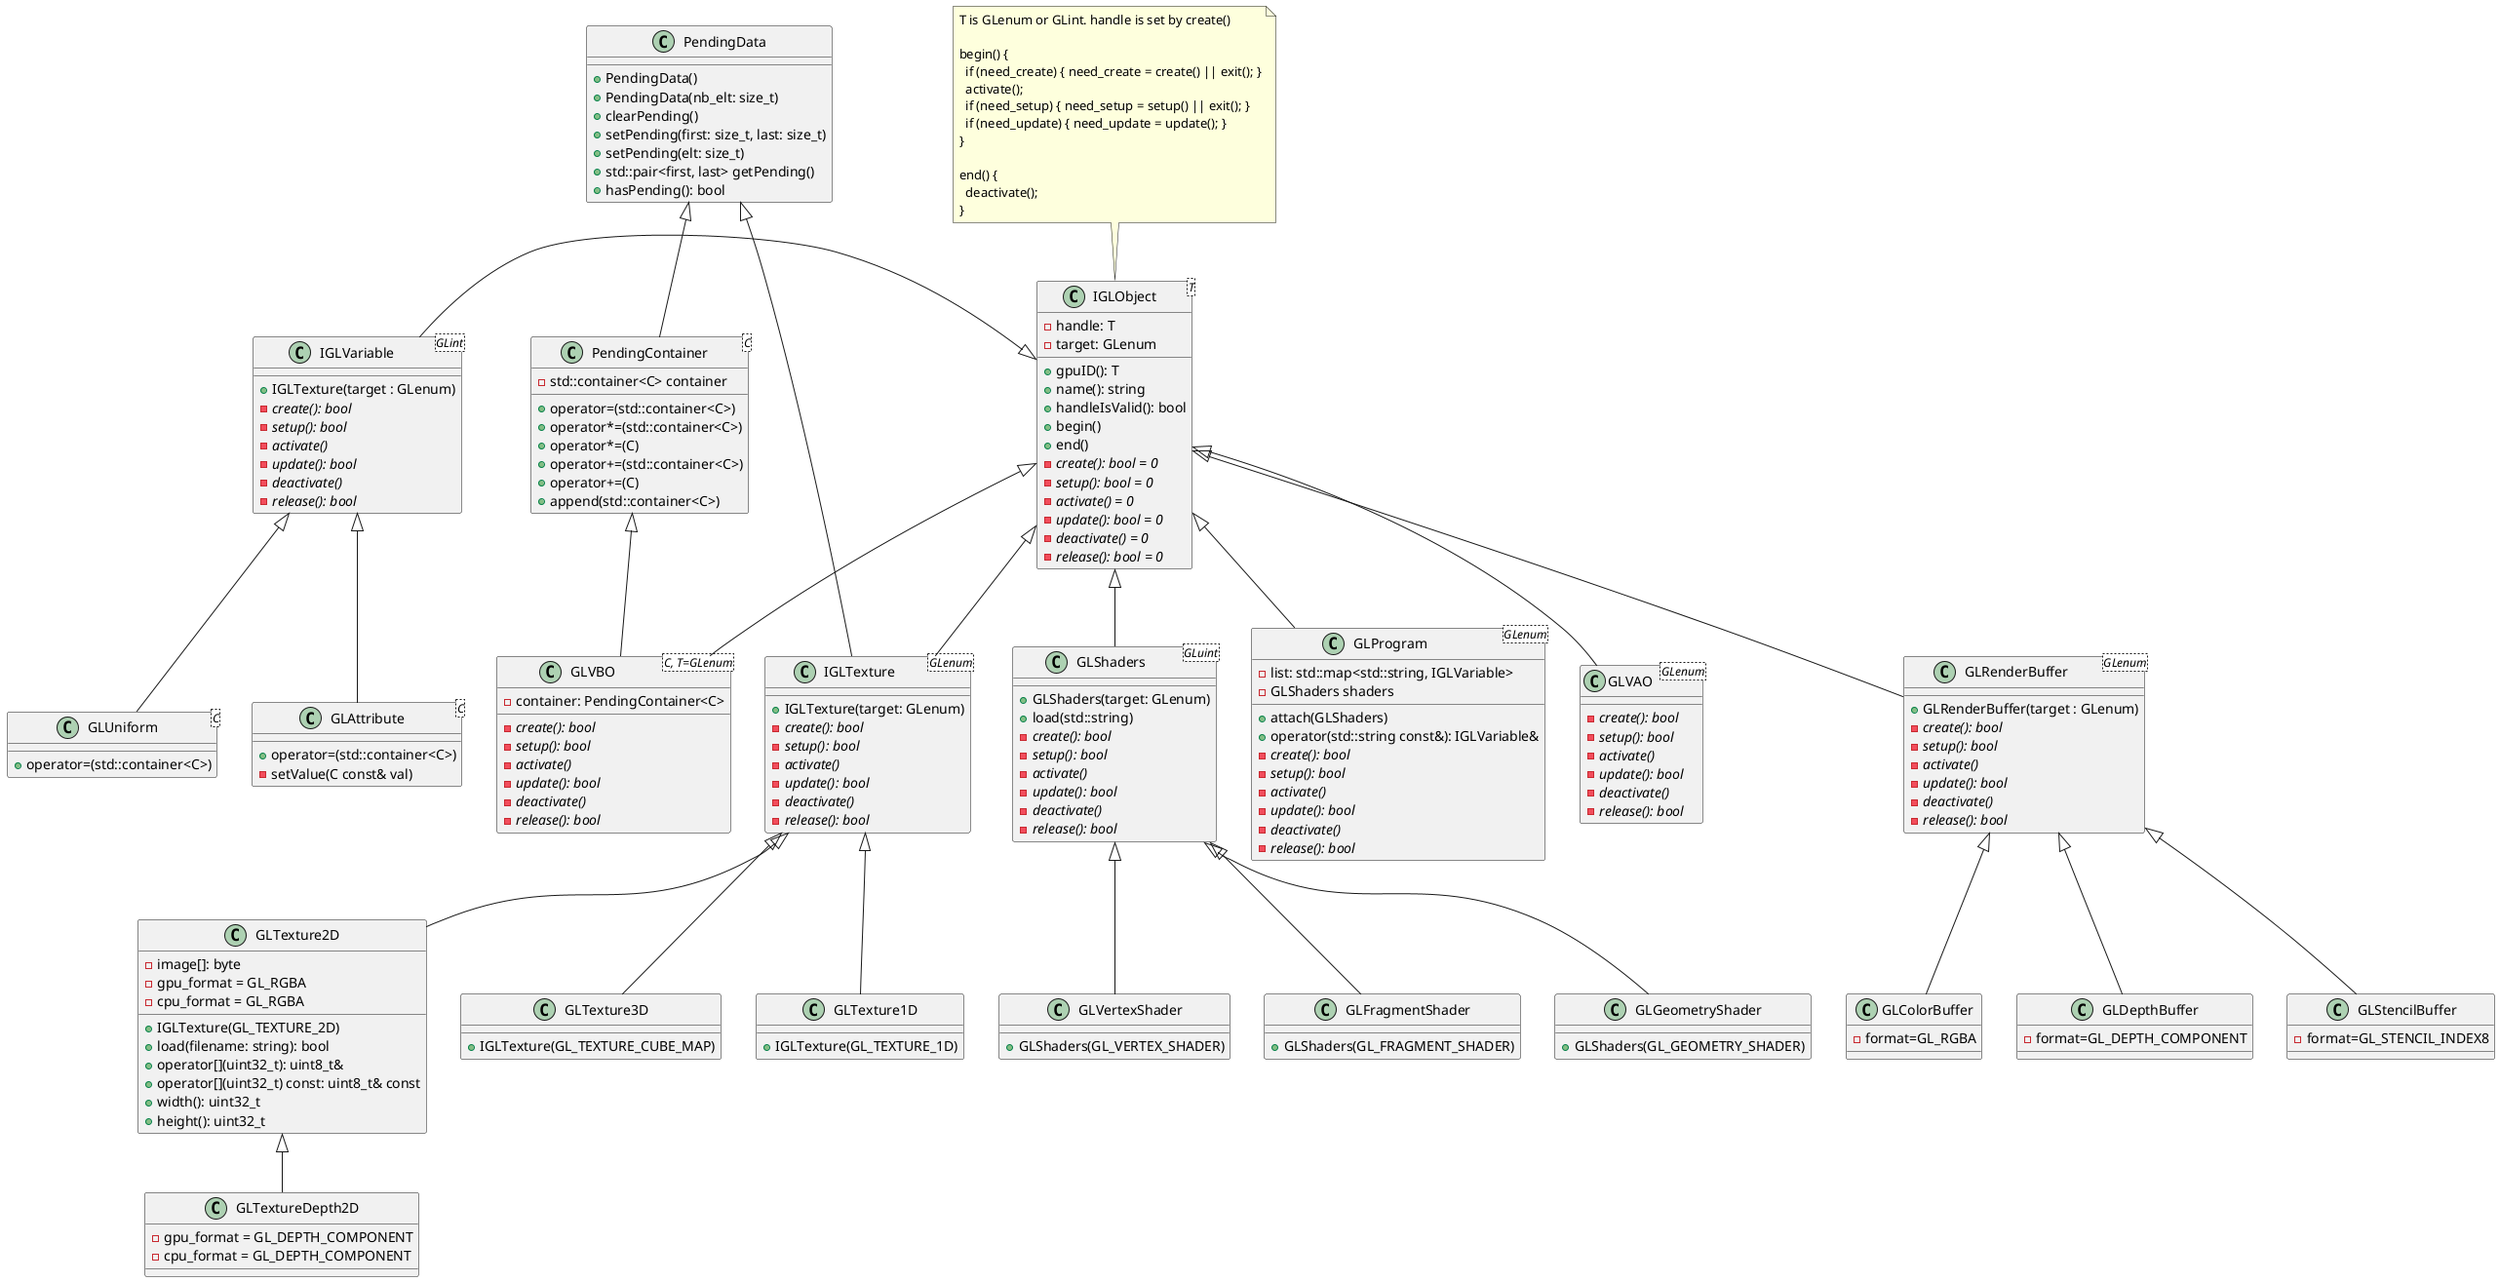 @startuml

' OpenGL class inheritance

note as NoteBegin
T is GLenum or GLint. handle is set by create()

begin() {
  if (need_create) { need_create = create() || exit(); }
  activate();
  if (need_setup) { need_setup = setup() || exit(); }
  if (need_update) { need_update = update(); }
}

end() {
  deactivate();
}
end note

NoteBegin .. IGLObject
class IGLObject<T> {
+ gpuID(): T
+ name(): string
+ handleIsValid(): bool
+ begin()
+ end()
-{abstract} create(): bool = 0
-{abstract} setup(): bool = 0
-{abstract} activate() = 0
-{abstract} update(): bool = 0
-{abstract} deactivate() = 0
-{abstract} release(): bool = 0
- handle: T
- target: GLenum
}

class PendingData {
+ PendingData()
+ PendingData(nb_elt: size_t)
+ clearPending()
+ setPending(first: size_t, last: size_t)
+ setPending(elt: size_t)
+ std::pair<first, last> getPending()
+ hasPending(): bool
}

class PendingContainer<C> {
-std::container<C> container
+operator=(std::container<C>)
+operator*=(std::container<C>)
+operator*=(C)
+operator+=(std::container<C>)
+operator+=(C)
+append(std::container<C>)
}

PendingData <|-- PendingContainer

class IGLTexture<GLenum> {
+IGLTexture(target: GLenum)
-{abstract} create(): bool
-{abstract} setup(): bool
-{abstract} activate()
-{abstract} update(): bool
-{abstract} deactivate()
-{abstract} release(): bool
}

class GLTexture2D {
-image[]: byte
+IGLTexture(GL_TEXTURE_2D)
+load(filename: string): bool
+operator[](uint32_t): uint8_t&
+operator[](uint32_t) const: uint8_t& const
+width(): uint32_t
+height(): uint32_t
-gpu_format = GL_RGBA
-cpu_format = GL_RGBA
}

class GLTextureDepth2D {
-gpu_format = GL_DEPTH_COMPONENT
-cpu_format = GL_DEPTH_COMPONENT
}

class GLTexture3D {
+IGLTexture(GL_TEXTURE_CUBE_MAP)
}

class GLTexture1D {
+IGLTexture(GL_TEXTURE_1D)
}

IGLTexture <|-- GLTexture1D
IGLTexture <|-- GLTexture2D
GLTexture2D <|-- GLTextureDepth2D
IGLTexture <|-- GLTexture3D

class GLShaders<GLuint> {
+GLShaders(target: GLenum)
+load(std::string)
-{abstract} create(): bool
-{abstract} setup(): bool
-{abstract} activate()
-{abstract} update(): bool
-{abstract} deactivate()
-{abstract} release(): bool
}

class GLVertexShader {
+GLShaders(GL_VERTEX_SHADER)
}

class GLFragmentShader {
+GLShaders(GL_FRAGMENT_SHADER)
}

class GLGeometryShader {
+GLShaders(GL_GEOMETRY_SHADER)
}

GLShaders <|-- GLVertexShader
GLShaders <|-- GLFragmentShader
GLShaders <|-- GLGeometryShader

class GLProgram<GLenum> {
+attach(GLShaders)
+operator(std::string const&): IGLVariable&
-list: std::map<std::string, IGLVariable>
-{abstract} create(): bool
-{abstract} setup(): bool
-{abstract} activate()
-{abstract} update(): bool
-{abstract} deactivate()
-{abstract} release(): bool
-GLShaders shaders
}

' GLProgram .> GLShaders
' IGLVariable <- "list" GLProgram
' GLProgram --> "1" GLVertexShader
' GLProgram --> "1" GLFragmentShader
' GLProgram --> "0..1" GLGeometryShader

class GLVAO<GLenum> {
-{abstract} create(): bool
-{abstract} setup(): bool
-{abstract} activate()
-{abstract} update(): bool
-{abstract} deactivate()
-{abstract} release(): bool
}

class GLRenderBuffer<GLenum> {
+ GLRenderBuffer(target : GLenum)
-{abstract} create(): bool
-{abstract} setup(): bool
-{abstract} activate()
-{abstract} update(): bool
-{abstract} deactivate()
-{abstract} release(): bool
}

class GLColorBuffer {
-format=GL_RGBA
}

class GLDepthBuffer {
-format=GL_DEPTH_COMPONENT
}

class GLStencilBuffer {
-format=GL_STENCIL_INDEX8
}

class GLVBO<C, T=GLenum> {
-container: PendingContainer<C>
-{abstract} create(): bool
-{abstract} setup(): bool
-{abstract} activate()
-{abstract} update(): bool
-{abstract} deactivate()
-{abstract} release(): bool
}

class IGLVariable<GLint> {
+IGLTexture(target : GLenum)
-{abstract} create(): bool
-{abstract} setup(): bool
-{abstract} activate()
-{abstract} update(): bool
-{abstract} deactivate()
-{abstract} release(): bool
}

class GLUniform<C> {
+operator=(std::container<C>)
}

class GLAttribute<C> {
+operator=(std::container<C>)
-setValue(C const& val)
}

IGLVariable <|-- GLUniform
IGLVariable <|-- GLAttribute

PendingData <|-- IGLTexture
IGLObject <|-- IGLTexture
IGLObject <|-- GLVBO
PendingContainer <|-- GLVBO
' GLVBO <-- GLAttribute
' PendingContainer <- GLVBO
IGLObject <|-- GLVAO
IGLObject <|-- GLShaders
IGLObject <|-- GLProgram
IGLVariable -|> IGLObject

IGLObject <|-- GLRenderBuffer
GLRenderBuffer <|-- GLColorBuffer
GLRenderBuffer <|-- GLDepthBuffer
GLRenderBuffer <|-- GLStencilBuffer

@enduml
